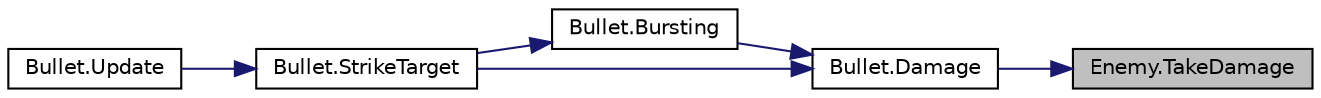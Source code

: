 digraph "Enemy.TakeDamage"
{
 // LATEX_PDF_SIZE
  edge [fontname="Helvetica",fontsize="10",labelfontname="Helvetica",labelfontsize="10"];
  node [fontname="Helvetica",fontsize="10",shape=record];
  rankdir="RL";
  Node1 [label="Enemy.TakeDamage",height=0.2,width=0.4,color="black", fillcolor="grey75", style="filled", fontcolor="black",tooltip="Метод получения урона"];
  Node1 -> Node2 [dir="back",color="midnightblue",fontsize="10",style="solid",fontname="Helvetica"];
  Node2 [label="Bullet.Damage",height=0.2,width=0.4,color="black", fillcolor="white", style="filled",URL="$class_bullet.html#ae96a53f82b15b06ec472fb29462926a7",tooltip="Функция нанесения урона"];
  Node2 -> Node3 [dir="back",color="midnightblue",fontsize="10",style="solid",fontname="Helvetica"];
  Node3 [label="Bullet.Bursting",height=0.2,width=0.4,color="black", fillcolor="white", style="filled",URL="$class_bullet.html#a2d031a499444741d54198dcaacca0a17",tooltip="Функция взрыва снаряда"];
  Node3 -> Node4 [dir="back",color="midnightblue",fontsize="10",style="solid",fontname="Helvetica"];
  Node4 [label="Bullet.StrikeTarget",height=0.2,width=0.4,color="black", fillcolor="white", style="filled",URL="$class_bullet.html#a4ec14bed089bac766a33b7715cc7b296",tooltip="Функция попадания в цель"];
  Node4 -> Node5 [dir="back",color="midnightblue",fontsize="10",style="solid",fontname="Helvetica"];
  Node5 [label="Bullet.Update",height=0.2,width=0.4,color="black", fillcolor="white", style="filled",URL="$class_bullet.html#ac6941e4e535a484e4b3a86b993633572",tooltip="Функция проприсовки полета снаряда до врага"];
  Node2 -> Node4 [dir="back",color="midnightblue",fontsize="10",style="solid",fontname="Helvetica"];
}
